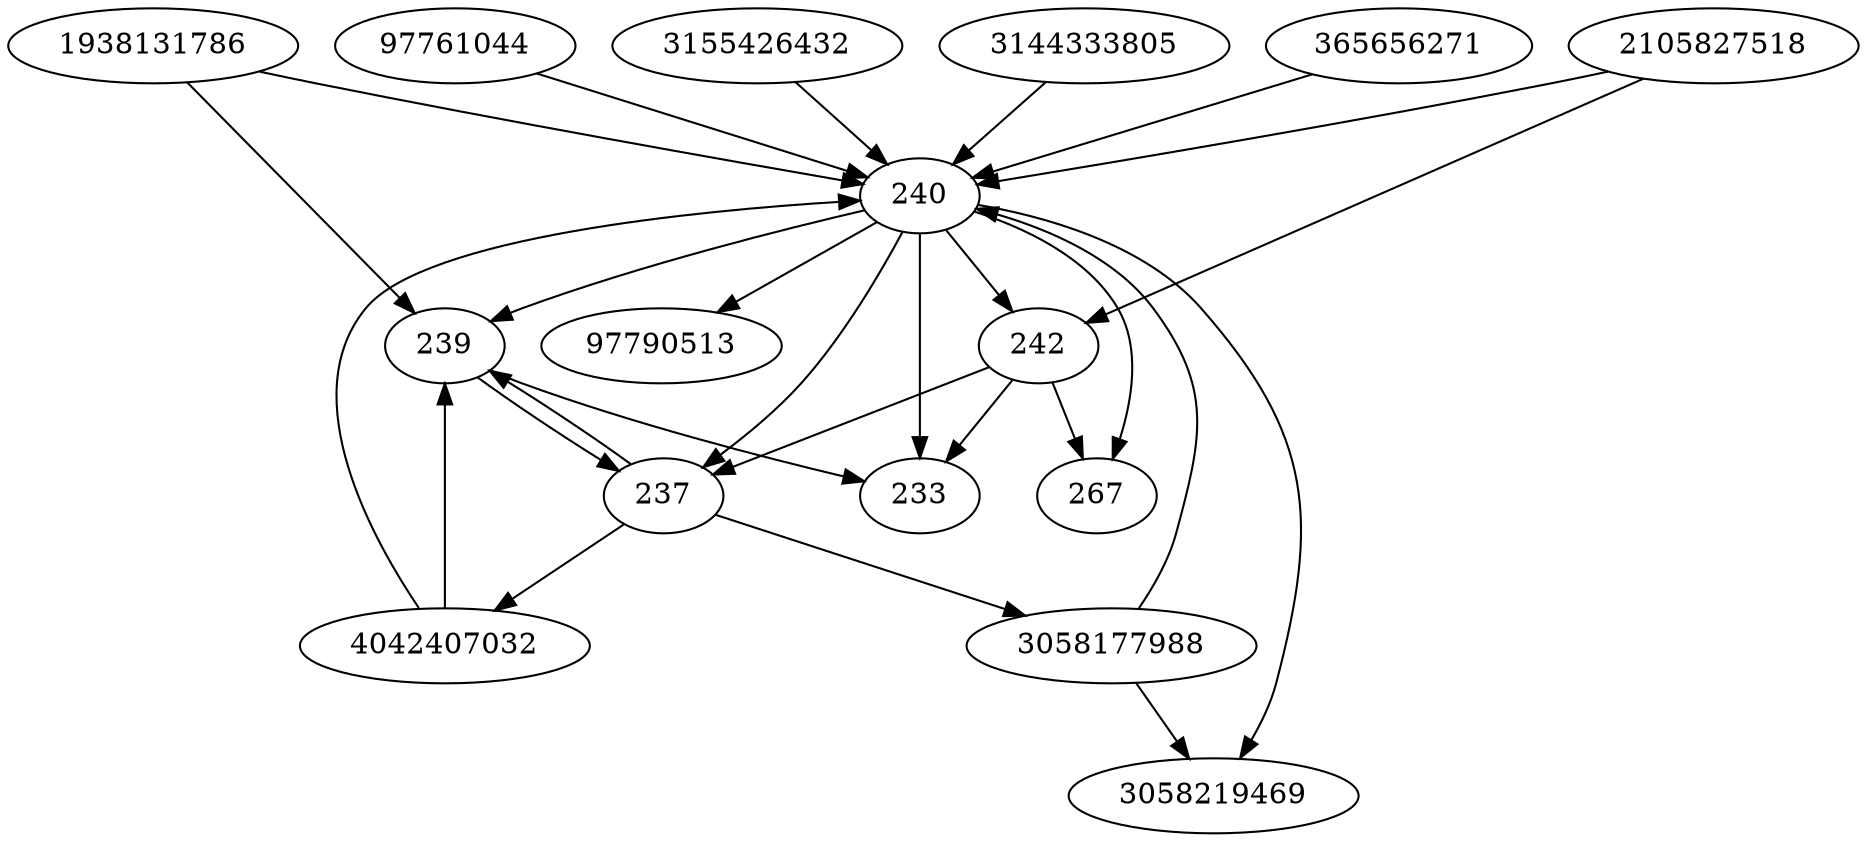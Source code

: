 strict digraph  {
3155426432;
3058177988;
233;
1938131786;
267;
3144333805;
3058219469;
365656271;
239;
97790513;
242;
237;
97761044;
240;
4042407032;
2105827518;
3155426432 -> 240;
3058177988 -> 240;
3058177988 -> 3058219469;
1938131786 -> 239;
1938131786 -> 240;
3144333805 -> 240;
365656271 -> 240;
239 -> 237;
239 -> 233;
242 -> 267;
242 -> 237;
242 -> 233;
237 -> 3058177988;
237 -> 239;
237 -> 4042407032;
97761044 -> 240;
240 -> 242;
240 -> 3058219469;
240 -> 97790513;
240 -> 267;
240 -> 239;
240 -> 237;
240 -> 233;
4042407032 -> 239;
4042407032 -> 240;
2105827518 -> 240;
2105827518 -> 242;
}
